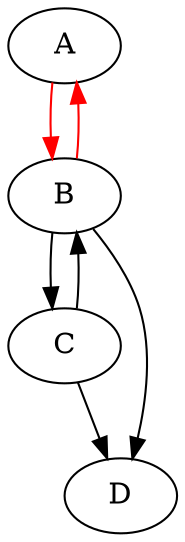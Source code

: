 digraph G{
    A -> B [color=red];
    B -> C;
    C -> D;
    C -> B;
    B -> A [color=red];
    B -> D;
}
